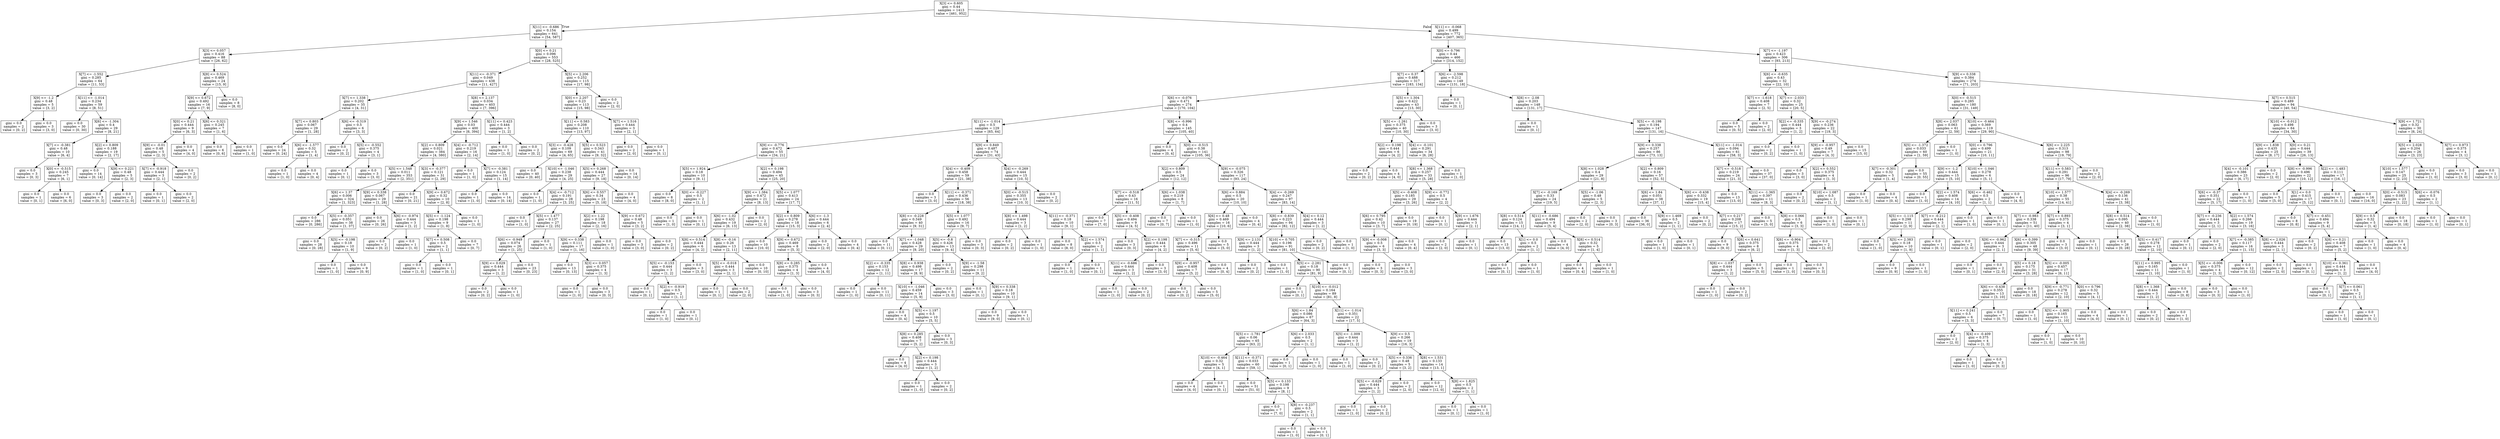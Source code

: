 digraph Tree {
node [shape=box] ;
0 [label="X[3] <= 0.605\ngini = 0.44\nsamples = 1413\nvalue = [461, 952]"] ;
1 [label="X[11] <= -0.686\ngini = 0.154\nsamples = 641\nvalue = [54, 587]"] ;
0 -> 1 [labeldistance=2.5, labelangle=45, headlabel="True"] ;
2 [label="X[3] <= 0.057\ngini = 0.416\nsamples = 88\nvalue = [26, 62]"] ;
1 -> 2 ;
3 [label="X[7] <= -1.552\ngini = 0.285\nsamples = 64\nvalue = [11, 53]"] ;
2 -> 3 ;
4 [label="X[9] <= -1.2\ngini = 0.48\nsamples = 5\nvalue = [3, 2]"] ;
3 -> 4 ;
5 [label="gini = 0.0\nsamples = 2\nvalue = [0, 2]"] ;
4 -> 5 ;
6 [label="gini = 0.0\nsamples = 3\nvalue = [3, 0]"] ;
4 -> 6 ;
7 [label="X[11] <= -1.014\ngini = 0.234\nsamples = 59\nvalue = [8, 51]"] ;
3 -> 7 ;
8 [label="gini = 0.0\nsamples = 30\nvalue = [0, 30]"] ;
7 -> 8 ;
9 [label="X[6] <= -1.304\ngini = 0.4\nsamples = 29\nvalue = [8, 21]"] ;
7 -> 9 ;
10 [label="X[7] <= -0.381\ngini = 0.48\nsamples = 10\nvalue = [6, 4]"] ;
9 -> 10 ;
11 [label="gini = 0.0\nsamples = 3\nvalue = [0, 3]"] ;
10 -> 11 ;
12 [label="X[0] <= -0.515\ngini = 0.245\nsamples = 7\nvalue = [6, 1]"] ;
10 -> 12 ;
13 [label="gini = 0.0\nsamples = 1\nvalue = [0, 1]"] ;
12 -> 13 ;
14 [label="gini = 0.0\nsamples = 6\nvalue = [6, 0]"] ;
12 -> 14 ;
15 [label="X[2] <= 0.809\ngini = 0.188\nsamples = 19\nvalue = [2, 17]"] ;
9 -> 15 ;
16 [label="gini = 0.0\nsamples = 14\nvalue = [0, 14]"] ;
15 -> 16 ;
17 [label="X[9] <= 0.221\ngini = 0.48\nsamples = 5\nvalue = [2, 3]"] ;
15 -> 17 ;
18 [label="gini = 0.0\nsamples = 3\nvalue = [0, 3]"] ;
17 -> 18 ;
19 [label="gini = 0.0\nsamples = 2\nvalue = [2, 0]"] ;
17 -> 19 ;
20 [label="X[8] <= 0.524\ngini = 0.469\nsamples = 24\nvalue = [15, 9]"] ;
2 -> 20 ;
21 [label="X[9] <= 0.672\ngini = 0.492\nsamples = 16\nvalue = [7, 9]"] ;
20 -> 21 ;
22 [label="X[0] <= 0.21\ngini = 0.444\nsamples = 9\nvalue = [6, 3]"] ;
21 -> 22 ;
23 [label="X[9] <= -0.01\ngini = 0.48\nsamples = 5\nvalue = [2, 3]"] ;
22 -> 23 ;
24 [label="X[7] <= -0.918\ngini = 0.444\nsamples = 3\nvalue = [2, 1]"] ;
23 -> 24 ;
25 [label="gini = 0.0\nsamples = 1\nvalue = [0, 1]"] ;
24 -> 25 ;
26 [label="gini = 0.0\nsamples = 2\nvalue = [2, 0]"] ;
24 -> 26 ;
27 [label="gini = 0.0\nsamples = 2\nvalue = [0, 2]"] ;
23 -> 27 ;
28 [label="gini = 0.0\nsamples = 4\nvalue = [4, 0]"] ;
22 -> 28 ;
29 [label="X[6] <= 0.321\ngini = 0.245\nsamples = 7\nvalue = [1, 6]"] ;
21 -> 29 ;
30 [label="gini = 0.0\nsamples = 6\nvalue = [0, 6]"] ;
29 -> 30 ;
31 [label="gini = 0.0\nsamples = 1\nvalue = [1, 0]"] ;
29 -> 31 ;
32 [label="gini = 0.0\nsamples = 8\nvalue = [8, 0]"] ;
20 -> 32 ;
33 [label="X[0] <= 0.21\ngini = 0.096\nsamples = 553\nvalue = [28, 525]"] ;
1 -> 33 ;
34 [label="X[11] <= -0.371\ngini = 0.049\nsamples = 438\nvalue = [11, 427]"] ;
33 -> 34 ;
35 [label="X[7] <= 1.338\ngini = 0.202\nsamples = 35\nvalue = [4, 31]"] ;
34 -> 35 ;
36 [label="X[7] <= 0.803\ngini = 0.067\nsamples = 29\nvalue = [1, 28]"] ;
35 -> 36 ;
37 [label="gini = 0.0\nsamples = 24\nvalue = [0, 24]"] ;
36 -> 37 ;
38 [label="X[6] <= -1.577\ngini = 0.32\nsamples = 5\nvalue = [1, 4]"] ;
36 -> 38 ;
39 [label="gini = 0.0\nsamples = 1\nvalue = [1, 0]"] ;
38 -> 39 ;
40 [label="gini = 0.0\nsamples = 4\nvalue = [0, 4]"] ;
38 -> 40 ;
41 [label="X[6] <= -0.319\ngini = 0.5\nsamples = 6\nvalue = [3, 3]"] ;
35 -> 41 ;
42 [label="gini = 0.0\nsamples = 2\nvalue = [0, 2]"] ;
41 -> 42 ;
43 [label="X[5] <= -0.552\ngini = 0.375\nsamples = 4\nvalue = [3, 1]"] ;
41 -> 43 ;
44 [label="gini = 0.0\nsamples = 1\nvalue = [0, 1]"] ;
43 -> 44 ;
45 [label="gini = 0.0\nsamples = 3\nvalue = [3, 0]"] ;
43 -> 45 ;
46 [label="X[8] <= 2.137\ngini = 0.034\nsamples = 403\nvalue = [7, 396]"] ;
34 -> 46 ;
47 [label="X[9] <= 1.546\ngini = 0.03\nsamples = 400\nvalue = [6, 394]"] ;
46 -> 47 ;
48 [label="X[2] <= 0.809\ngini = 0.021\nsamples = 384\nvalue = [4, 380]"] ;
47 -> 48 ;
49 [label="X[5] <= 1.548\ngini = 0.011\nsamples = 353\nvalue = [2, 351]"] ;
48 -> 49 ;
50 [label="X[6] <= 1.37\ngini = 0.006\nsamples = 324\nvalue = [1, 323]"] ;
49 -> 50 ;
51 [label="gini = 0.0\nsamples = 286\nvalue = [0, 286]"] ;
50 -> 51 ;
52 [label="X[5] <= -0.357\ngini = 0.051\nsamples = 38\nvalue = [1, 37]"] ;
50 -> 52 ;
53 [label="gini = 0.0\nsamples = 28\nvalue = [0, 28]"] ;
52 -> 53 ;
54 [label="X[5] <= -0.198\ngini = 0.18\nsamples = 10\nvalue = [1, 9]"] ;
52 -> 54 ;
55 [label="gini = 0.0\nsamples = 1\nvalue = [1, 0]"] ;
54 -> 55 ;
56 [label="gini = 0.0\nsamples = 9\nvalue = [0, 9]"] ;
54 -> 56 ;
57 [label="X[9] <= 0.338\ngini = 0.067\nsamples = 29\nvalue = [1, 28]"] ;
49 -> 57 ;
58 [label="gini = 0.0\nsamples = 26\nvalue = [0, 26]"] ;
57 -> 58 ;
59 [label="X[6] <= -0.974\ngini = 0.444\nsamples = 3\nvalue = [1, 2]"] ;
57 -> 59 ;
60 [label="gini = 0.0\nsamples = 2\nvalue = [0, 2]"] ;
59 -> 60 ;
61 [label="gini = 0.0\nsamples = 1\nvalue = [1, 0]"] ;
59 -> 61 ;
62 [label="X[3] <= -0.377\ngini = 0.121\nsamples = 31\nvalue = [2, 29]"] ;
48 -> 62 ;
63 [label="gini = 0.0\nsamples = 21\nvalue = [0, 21]"] ;
62 -> 63 ;
64 [label="X[9] <= 0.672\ngini = 0.32\nsamples = 10\nvalue = [2, 8]"] ;
62 -> 64 ;
65 [label="X[5] <= -1.124\ngini = 0.198\nsamples = 9\nvalue = [1, 8]"] ;
64 -> 65 ;
66 [label="X[7] <= 0.508\ngini = 0.5\nsamples = 2\nvalue = [1, 1]"] ;
65 -> 66 ;
67 [label="gini = 0.0\nsamples = 1\nvalue = [1, 0]"] ;
66 -> 67 ;
68 [label="gini = 0.0\nsamples = 1\nvalue = [0, 1]"] ;
66 -> 68 ;
69 [label="gini = 0.0\nsamples = 7\nvalue = [0, 7]"] ;
65 -> 69 ;
70 [label="gini = 0.0\nsamples = 1\nvalue = [1, 0]"] ;
64 -> 70 ;
71 [label="X[4] <= -0.712\ngini = 0.219\nsamples = 16\nvalue = [2, 14]"] ;
47 -> 71 ;
72 [label="gini = 0.0\nsamples = 1\nvalue = [1, 0]"] ;
71 -> 72 ;
73 [label="X[7] <= -0.381\ngini = 0.124\nsamples = 15\nvalue = [1, 14]"] ;
71 -> 73 ;
74 [label="gini = 0.0\nsamples = 1\nvalue = [1, 0]"] ;
73 -> 74 ;
75 [label="gini = 0.0\nsamples = 14\nvalue = [0, 14]"] ;
73 -> 75 ;
76 [label="X[11] <= 0.423\ngini = 0.444\nsamples = 3\nvalue = [1, 2]"] ;
46 -> 76 ;
77 [label="gini = 0.0\nsamples = 1\nvalue = [1, 0]"] ;
76 -> 77 ;
78 [label="gini = 0.0\nsamples = 2\nvalue = [0, 2]"] ;
76 -> 78 ;
79 [label="X[5] <= 2.206\ngini = 0.252\nsamples = 115\nvalue = [17, 98]"] ;
33 -> 79 ;
80 [label="X[0] <= 2.207\ngini = 0.23\nsamples = 113\nvalue = [15, 98]"] ;
79 -> 80 ;
81 [label="X[11] <= 0.583\ngini = 0.208\nsamples = 110\nvalue = [13, 97]"] ;
80 -> 81 ;
82 [label="X[3] <= -0.428\ngini = 0.109\nsamples = 69\nvalue = [4, 65]"] ;
81 -> 82 ;
83 [label="gini = 0.0\nsamples = 40\nvalue = [0, 40]"] ;
82 -> 83 ;
84 [label="X[10] <= -1.046\ngini = 0.238\nsamples = 29\nvalue = [4, 25]"] ;
82 -> 84 ;
85 [label="gini = 0.0\nsamples = 1\nvalue = [1, 0]"] ;
84 -> 85 ;
86 [label="X[4] <= -0.712\ngini = 0.191\nsamples = 28\nvalue = [3, 25]"] ;
84 -> 86 ;
87 [label="gini = 0.0\nsamples = 1\nvalue = [1, 0]"] ;
86 -> 87 ;
88 [label="X[5] <= 1.477\ngini = 0.137\nsamples = 27\nvalue = [2, 25]"] ;
86 -> 88 ;
89 [label="X[6] <= -0.949\ngini = 0.074\nsamples = 26\nvalue = [1, 25]"] ;
88 -> 89 ;
90 [label="X[9] <= 0.029\ngini = 0.444\nsamples = 3\nvalue = [1, 2]"] ;
89 -> 90 ;
91 [label="gini = 0.0\nsamples = 2\nvalue = [0, 2]"] ;
90 -> 91 ;
92 [label="gini = 0.0\nsamples = 1\nvalue = [1, 0]"] ;
90 -> 92 ;
93 [label="gini = 0.0\nsamples = 23\nvalue = [0, 23]"] ;
89 -> 93 ;
94 [label="gini = 0.0\nsamples = 1\nvalue = [1, 0]"] ;
88 -> 94 ;
95 [label="X[5] <= 0.523\ngini = 0.343\nsamples = 41\nvalue = [9, 32]"] ;
81 -> 95 ;
96 [label="X[5] <= 0.268\ngini = 0.444\nsamples = 27\nvalue = [9, 18]"] ;
95 -> 96 ;
97 [label="X[6] <= 0.557\ngini = 0.34\nsamples = 23\nvalue = [5, 18]"] ;
96 -> 97 ;
98 [label="X[2] <= 1.22\ngini = 0.198\nsamples = 18\nvalue = [2, 16]"] ;
97 -> 98 ;
99 [label="X[9] <= 0.338\ngini = 0.111\nsamples = 17\nvalue = [1, 16]"] ;
98 -> 99 ;
100 [label="gini = 0.0\nsamples = 13\nvalue = [0, 13]"] ;
99 -> 100 ;
101 [label="X[3] <= 0.057\ngini = 0.375\nsamples = 4\nvalue = [1, 3]"] ;
99 -> 101 ;
102 [label="gini = 0.0\nsamples = 1\nvalue = [1, 0]"] ;
101 -> 102 ;
103 [label="gini = 0.0\nsamples = 3\nvalue = [0, 3]"] ;
101 -> 103 ;
104 [label="gini = 0.0\nsamples = 1\nvalue = [1, 0]"] ;
98 -> 104 ;
105 [label="X[9] <= 0.672\ngini = 0.48\nsamples = 5\nvalue = [3, 2]"] ;
97 -> 105 ;
106 [label="gini = 0.0\nsamples = 3\nvalue = [3, 0]"] ;
105 -> 106 ;
107 [label="gini = 0.0\nsamples = 2\nvalue = [0, 2]"] ;
105 -> 107 ;
108 [label="gini = 0.0\nsamples = 4\nvalue = [4, 0]"] ;
96 -> 108 ;
109 [label="gini = 0.0\nsamples = 14\nvalue = [0, 14]"] ;
95 -> 109 ;
110 [label="X[7] <= 1.516\ngini = 0.444\nsamples = 3\nvalue = [2, 1]"] ;
80 -> 110 ;
111 [label="gini = 0.0\nsamples = 2\nvalue = [2, 0]"] ;
110 -> 111 ;
112 [label="gini = 0.0\nsamples = 1\nvalue = [0, 1]"] ;
110 -> 112 ;
113 [label="gini = 0.0\nsamples = 2\nvalue = [2, 0]"] ;
79 -> 113 ;
114 [label="X[11] <= -0.068\ngini = 0.499\nsamples = 772\nvalue = [407, 365]"] ;
0 -> 114 [labeldistance=2.5, labelangle=-45, headlabel="False"] ;
115 [label="X[0] <= 0.796\ngini = 0.44\nsamples = 466\nvalue = [314, 152]"] ;
114 -> 115 ;
116 [label="X[7] <= 0.37\ngini = 0.488\nsamples = 317\nvalue = [183, 134]"] ;
115 -> 116 ;
117 [label="X[6] <= -0.076\ngini = 0.471\nsamples = 274\nvalue = [170, 104]"] ;
116 -> 117 ;
118 [label="X[11] <= -1.014\ngini = 0.5\nsamples = 129\nvalue = [65, 64]"] ;
117 -> 118 ;
119 [label="X[9] <= -0.776\ngini = 0.472\nsamples = 55\nvalue = [34, 21]"] ;
118 -> 119 ;
120 [label="X[5] <= 1.924\ngini = 0.18\nsamples = 10\nvalue = [9, 1]"] ;
119 -> 120 ;
121 [label="gini = 0.0\nsamples = 8\nvalue = [8, 0]"] ;
120 -> 121 ;
122 [label="X[0] <= -0.227\ngini = 0.5\nsamples = 2\nvalue = [1, 1]"] ;
120 -> 122 ;
123 [label="gini = 0.0\nsamples = 1\nvalue = [1, 0]"] ;
122 -> 123 ;
124 [label="gini = 0.0\nsamples = 1\nvalue = [0, 1]"] ;
122 -> 124 ;
125 [label="X[2] <= 0.198\ngini = 0.494\nsamples = 45\nvalue = [25, 20]"] ;
119 -> 125 ;
126 [label="X[9] <= 1.384\ngini = 0.472\nsamples = 21\nvalue = [8, 13]"] ;
125 -> 126 ;
127 [label="X[6] <= -1.02\ngini = 0.432\nsamples = 19\nvalue = [6, 13]"] ;
126 -> 127 ;
128 [label="X[8] <= 0.514\ngini = 0.444\nsamples = 6\nvalue = [4, 2]"] ;
127 -> 128 ;
129 [label="X[5] <= -0.153\ngini = 0.444\nsamples = 3\nvalue = [1, 2]"] ;
128 -> 129 ;
130 [label="gini = 0.0\nsamples = 1\nvalue = [0, 1]"] ;
129 -> 130 ;
131 [label="X[2] <= -0.919\ngini = 0.5\nsamples = 2\nvalue = [1, 1]"] ;
129 -> 131 ;
132 [label="gini = 0.0\nsamples = 1\nvalue = [1, 0]"] ;
131 -> 132 ;
133 [label="gini = 0.0\nsamples = 1\nvalue = [0, 1]"] ;
131 -> 133 ;
134 [label="gini = 0.0\nsamples = 3\nvalue = [3, 0]"] ;
128 -> 134 ;
135 [label="X[8] <= -0.16\ngini = 0.26\nsamples = 13\nvalue = [2, 11]"] ;
127 -> 135 ;
136 [label="X[5] <= -0.018\ngini = 0.444\nsamples = 3\nvalue = [2, 1]"] ;
135 -> 136 ;
137 [label="gini = 0.0\nsamples = 1\nvalue = [0, 1]"] ;
136 -> 137 ;
138 [label="gini = 0.0\nsamples = 2\nvalue = [2, 0]"] ;
136 -> 138 ;
139 [label="gini = 0.0\nsamples = 10\nvalue = [0, 10]"] ;
135 -> 139 ;
140 [label="gini = 0.0\nsamples = 2\nvalue = [2, 0]"] ;
126 -> 140 ;
141 [label="X[5] <= 1.077\ngini = 0.413\nsamples = 24\nvalue = [17, 7]"] ;
125 -> 141 ;
142 [label="X[2] <= 0.809\ngini = 0.278\nsamples = 18\nvalue = [15, 3]"] ;
141 -> 142 ;
143 [label="gini = 0.0\nsamples = 10\nvalue = [10, 0]"] ;
142 -> 143 ;
144 [label="X[9] <= 0.672\ngini = 0.469\nsamples = 8\nvalue = [5, 3]"] ;
142 -> 144 ;
145 [label="X[8] <= 0.285\ngini = 0.375\nsamples = 4\nvalue = [1, 3]"] ;
144 -> 145 ;
146 [label="gini = 0.0\nsamples = 1\nvalue = [1, 0]"] ;
145 -> 146 ;
147 [label="gini = 0.0\nsamples = 3\nvalue = [0, 3]"] ;
145 -> 147 ;
148 [label="gini = 0.0\nsamples = 4\nvalue = [4, 0]"] ;
144 -> 148 ;
149 [label="X[6] <= -1.3\ngini = 0.444\nsamples = 6\nvalue = [2, 4]"] ;
141 -> 149 ;
150 [label="gini = 0.0\nsamples = 2\nvalue = [2, 0]"] ;
149 -> 150 ;
151 [label="gini = 0.0\nsamples = 4\nvalue = [0, 4]"] ;
149 -> 151 ;
152 [label="X[9] <= 0.849\ngini = 0.487\nsamples = 74\nvalue = [31, 43]"] ;
118 -> 152 ;
153 [label="X[4] <= -0.409\ngini = 0.458\nsamples = 59\nvalue = [21, 38]"] ;
152 -> 153 ;
154 [label="gini = 0.0\nsamples = 3\nvalue = [3, 0]"] ;
153 -> 154 ;
155 [label="X[11] <= -0.371\ngini = 0.436\nsamples = 56\nvalue = [18, 38]"] ;
153 -> 155 ;
156 [label="X[8] <= -0.228\ngini = 0.349\nsamples = 40\nvalue = [9, 31]"] ;
155 -> 156 ;
157 [label="gini = 0.0\nsamples = 11\nvalue = [0, 11]"] ;
156 -> 157 ;
158 [label="X[7] <= -1.048\ngini = 0.428\nsamples = 29\nvalue = [9, 20]"] ;
156 -> 158 ;
159 [label="X[2] <= -0.335\ngini = 0.153\nsamples = 12\nvalue = [1, 11]"] ;
158 -> 159 ;
160 [label="gini = 0.0\nsamples = 1\nvalue = [1, 0]"] ;
159 -> 160 ;
161 [label="gini = 0.0\nsamples = 11\nvalue = [0, 11]"] ;
159 -> 161 ;
162 [label="X[8] <= 0.938\ngini = 0.498\nsamples = 17\nvalue = [8, 9]"] ;
158 -> 162 ;
163 [label="X[10] <= -1.046\ngini = 0.459\nsamples = 14\nvalue = [5, 9]"] ;
162 -> 163 ;
164 [label="gini = 0.0\nsamples = 4\nvalue = [0, 4]"] ;
163 -> 164 ;
165 [label="X[5] <= 1.197\ngini = 0.5\nsamples = 10\nvalue = [5, 5]"] ;
163 -> 165 ;
166 [label="X[8] <= 0.285\ngini = 0.408\nsamples = 7\nvalue = [5, 2]"] ;
165 -> 166 ;
167 [label="gini = 0.0\nsamples = 4\nvalue = [4, 0]"] ;
166 -> 167 ;
168 [label="X[2] <= 0.198\ngini = 0.444\nsamples = 3\nvalue = [1, 2]"] ;
166 -> 168 ;
169 [label="gini = 0.0\nsamples = 1\nvalue = [1, 0]"] ;
168 -> 169 ;
170 [label="gini = 0.0\nsamples = 2\nvalue = [0, 2]"] ;
168 -> 170 ;
171 [label="gini = 0.0\nsamples = 3\nvalue = [0, 3]"] ;
165 -> 171 ;
172 [label="gini = 0.0\nsamples = 3\nvalue = [3, 0]"] ;
162 -> 172 ;
173 [label="X[5] <= 1.077\ngini = 0.492\nsamples = 16\nvalue = [9, 7]"] ;
155 -> 173 ;
174 [label="X[5] <= -0.8\ngini = 0.426\nsamples = 13\nvalue = [9, 4]"] ;
173 -> 174 ;
175 [label="gini = 0.0\nsamples = 2\nvalue = [0, 2]"] ;
174 -> 175 ;
176 [label="X[9] <= -1.58\ngini = 0.298\nsamples = 11\nvalue = [9, 2]"] ;
174 -> 176 ;
177 [label="gini = 0.0\nsamples = 1\nvalue = [0, 1]"] ;
176 -> 177 ;
178 [label="X[9] <= 0.338\ngini = 0.18\nsamples = 10\nvalue = [9, 1]"] ;
176 -> 178 ;
179 [label="gini = 0.0\nsamples = 9\nvalue = [9, 0]"] ;
178 -> 179 ;
180 [label="gini = 0.0\nsamples = 1\nvalue = [0, 1]"] ;
178 -> 180 ;
181 [label="gini = 0.0\nsamples = 3\nvalue = [0, 3]"] ;
173 -> 181 ;
182 [label="X[4] <= -0.269\ngini = 0.444\nsamples = 15\nvalue = [10, 5]"] ;
152 -> 182 ;
183 [label="X[0] <= -0.515\ngini = 0.355\nsamples = 13\nvalue = [10, 3]"] ;
182 -> 183 ;
184 [label="X[8] <= 1.498\ngini = 0.444\nsamples = 3\nvalue = [1, 2]"] ;
183 -> 184 ;
185 [label="gini = 0.0\nsamples = 2\nvalue = [0, 2]"] ;
184 -> 185 ;
186 [label="gini = 0.0\nsamples = 1\nvalue = [1, 0]"] ;
184 -> 186 ;
187 [label="X[11] <= -0.371\ngini = 0.18\nsamples = 10\nvalue = [9, 1]"] ;
183 -> 187 ;
188 [label="gini = 0.0\nsamples = 8\nvalue = [8, 0]"] ;
187 -> 188 ;
189 [label="X[2] <= 1.574\ngini = 0.5\nsamples = 2\nvalue = [1, 1]"] ;
187 -> 189 ;
190 [label="gini = 0.0\nsamples = 1\nvalue = [1, 0]"] ;
189 -> 190 ;
191 [label="gini = 0.0\nsamples = 1\nvalue = [0, 1]"] ;
189 -> 191 ;
192 [label="gini = 0.0\nsamples = 2\nvalue = [0, 2]"] ;
182 -> 192 ;
193 [label="X[8] <= -0.996\ngini = 0.4\nsamples = 145\nvalue = [105, 40]"] ;
117 -> 193 ;
194 [label="gini = 0.0\nsamples = 4\nvalue = [0, 4]"] ;
193 -> 194 ;
195 [label="X[0] <= -0.515\ngini = 0.38\nsamples = 141\nvalue = [105, 36]"] ;
193 -> 195 ;
196 [label="X[2] <= 0.809\ngini = 0.5\nsamples = 24\nvalue = [12, 12]"] ;
195 -> 196 ;
197 [label="X[7] <= -0.518\ngini = 0.43\nsamples = 16\nvalue = [11, 5]"] ;
196 -> 197 ;
198 [label="gini = 0.0\nsamples = 7\nvalue = [7, 0]"] ;
197 -> 198 ;
199 [label="X[5] <= -0.408\ngini = 0.494\nsamples = 9\nvalue = [4, 5]"] ;
197 -> 199 ;
200 [label="gini = 0.0\nsamples = 3\nvalue = [0, 3]"] ;
199 -> 200 ;
201 [label="X[2] <= 0.198\ngini = 0.444\nsamples = 6\nvalue = [4, 2]"] ;
199 -> 201 ;
202 [label="X[11] <= -0.686\ngini = 0.444\nsamples = 3\nvalue = [1, 2]"] ;
201 -> 202 ;
203 [label="gini = 0.0\nsamples = 1\nvalue = [1, 0]"] ;
202 -> 203 ;
204 [label="gini = 0.0\nsamples = 2\nvalue = [0, 2]"] ;
202 -> 204 ;
205 [label="gini = 0.0\nsamples = 3\nvalue = [3, 0]"] ;
201 -> 205 ;
206 [label="X[6] <= 1.038\ngini = 0.219\nsamples = 8\nvalue = [1, 7]"] ;
196 -> 206 ;
207 [label="gini = 0.0\nsamples = 7\nvalue = [0, 7]"] ;
206 -> 207 ;
208 [label="gini = 0.0\nsamples = 1\nvalue = [1, 0]"] ;
206 -> 208 ;
209 [label="X[9] <= -0.075\ngini = 0.326\nsamples = 117\nvalue = [93, 24]"] ;
195 -> 209 ;
210 [label="X[6] <= 0.884\ngini = 0.5\nsamples = 20\nvalue = [10, 10]"] ;
209 -> 210 ;
211 [label="X[6] <= 0.48\ngini = 0.469\nsamples = 16\nvalue = [10, 6]"] ;
210 -> 211 ;
212 [label="X[7] <= -0.315\ngini = 0.496\nsamples = 11\nvalue = [5, 6]"] ;
211 -> 212 ;
213 [label="X[9] <= -0.957\ngini = 0.408\nsamples = 7\nvalue = [5, 2]"] ;
212 -> 213 ;
214 [label="gini = 0.0\nsamples = 2\nvalue = [0, 2]"] ;
213 -> 214 ;
215 [label="gini = 0.0\nsamples = 5\nvalue = [5, 0]"] ;
213 -> 215 ;
216 [label="gini = 0.0\nsamples = 4\nvalue = [0, 4]"] ;
212 -> 216 ;
217 [label="gini = 0.0\nsamples = 5\nvalue = [5, 0]"] ;
211 -> 217 ;
218 [label="gini = 0.0\nsamples = 4\nvalue = [0, 4]"] ;
210 -> 218 ;
219 [label="X[4] <= -0.269\ngini = 0.247\nsamples = 97\nvalue = [83, 14]"] ;
209 -> 219 ;
220 [label="X[8] <= -0.839\ngini = 0.223\nsamples = 94\nvalue = [82, 12]"] ;
219 -> 220 ;
221 [label="X[9] <= 2.131\ngini = 0.444\nsamples = 3\nvalue = [1, 2]"] ;
220 -> 221 ;
222 [label="gini = 0.0\nsamples = 2\nvalue = [0, 2]"] ;
221 -> 222 ;
223 [label="gini = 0.0\nsamples = 1\nvalue = [1, 0]"] ;
221 -> 223 ;
224 [label="X[10] <= 0.705\ngini = 0.196\nsamples = 91\nvalue = [81, 10]"] ;
220 -> 224 ;
225 [label="X[5] <= -2.281\ngini = 0.18\nsamples = 90\nvalue = [81, 9]"] ;
224 -> 225 ;
226 [label="gini = 0.0\nsamples = 1\nvalue = [0, 1]"] ;
225 -> 226 ;
227 [label="X[10] <= -0.012\ngini = 0.164\nsamples = 89\nvalue = [81, 8]"] ;
225 -> 227 ;
228 [label="X[6] <= 1.84\ngini = 0.086\nsamples = 67\nvalue = [64, 3]"] ;
227 -> 228 ;
229 [label="X[5] <= -1.781\ngini = 0.06\nsamples = 65\nvalue = [63, 2]"] ;
228 -> 229 ;
230 [label="X[10] <= -0.464\ngini = 0.32\nsamples = 5\nvalue = [4, 1]"] ;
229 -> 230 ;
231 [label="gini = 0.0\nsamples = 4\nvalue = [4, 0]"] ;
230 -> 231 ;
232 [label="gini = 0.0\nsamples = 1\nvalue = [0, 1]"] ;
230 -> 232 ;
233 [label="X[11] <= -0.371\ngini = 0.033\nsamples = 60\nvalue = [59, 1]"] ;
229 -> 233 ;
234 [label="gini = 0.0\nsamples = 51\nvalue = [51, 0]"] ;
233 -> 234 ;
235 [label="X[5] <= 0.133\ngini = 0.198\nsamples = 9\nvalue = [8, 1]"] ;
233 -> 235 ;
236 [label="gini = 0.0\nsamples = 7\nvalue = [7, 0]"] ;
235 -> 236 ;
237 [label="X[8] <= -0.237\ngini = 0.5\nsamples = 2\nvalue = [1, 1]"] ;
235 -> 237 ;
238 [label="gini = 0.0\nsamples = 1\nvalue = [1, 0]"] ;
237 -> 238 ;
239 [label="gini = 0.0\nsamples = 1\nvalue = [0, 1]"] ;
237 -> 239 ;
240 [label="X[6] <= 2.033\ngini = 0.5\nsamples = 2\nvalue = [1, 1]"] ;
228 -> 240 ;
241 [label="gini = 0.0\nsamples = 1\nvalue = [0, 1]"] ;
240 -> 241 ;
242 [label="gini = 0.0\nsamples = 1\nvalue = [1, 0]"] ;
240 -> 242 ;
243 [label="X[11] <= -1.014\ngini = 0.351\nsamples = 22\nvalue = [17, 5]"] ;
227 -> 243 ;
244 [label="X[5] <= -1.009\ngini = 0.444\nsamples = 3\nvalue = [1, 2]"] ;
243 -> 244 ;
245 [label="gini = 0.0\nsamples = 1\nvalue = [1, 0]"] ;
244 -> 245 ;
246 [label="gini = 0.0\nsamples = 2\nvalue = [0, 2]"] ;
244 -> 246 ;
247 [label="X[9] <= 0.5\ngini = 0.266\nsamples = 19\nvalue = [16, 3]"] ;
243 -> 247 ;
248 [label="X[5] <= 0.336\ngini = 0.48\nsamples = 5\nvalue = [3, 2]"] ;
247 -> 248 ;
249 [label="X[5] <= -0.629\ngini = 0.444\nsamples = 3\nvalue = [1, 2]"] ;
248 -> 249 ;
250 [label="gini = 0.0\nsamples = 1\nvalue = [1, 0]"] ;
249 -> 250 ;
251 [label="gini = 0.0\nsamples = 2\nvalue = [0, 2]"] ;
249 -> 251 ;
252 [label="gini = 0.0\nsamples = 2\nvalue = [2, 0]"] ;
248 -> 252 ;
253 [label="X[8] <= 1.531\ngini = 0.133\nsamples = 14\nvalue = [13, 1]"] ;
247 -> 253 ;
254 [label="gini = 0.0\nsamples = 12\nvalue = [12, 0]"] ;
253 -> 254 ;
255 [label="X[8] <= 1.825\ngini = 0.5\nsamples = 2\nvalue = [1, 1]"] ;
253 -> 255 ;
256 [label="gini = 0.0\nsamples = 1\nvalue = [0, 1]"] ;
255 -> 256 ;
257 [label="gini = 0.0\nsamples = 1\nvalue = [1, 0]"] ;
255 -> 257 ;
258 [label="gini = 0.0\nsamples = 1\nvalue = [0, 1]"] ;
224 -> 258 ;
259 [label="X[4] <= 0.12\ngini = 0.444\nsamples = 3\nvalue = [1, 2]"] ;
219 -> 259 ;
260 [label="gini = 0.0\nsamples = 2\nvalue = [0, 2]"] ;
259 -> 260 ;
261 [label="gini = 0.0\nsamples = 1\nvalue = [1, 0]"] ;
259 -> 261 ;
262 [label="X[5] <= 1.304\ngini = 0.422\nsamples = 43\nvalue = [13, 30]"] ;
116 -> 262 ;
263 [label="X[5] <= -1.261\ngini = 0.375\nsamples = 40\nvalue = [10, 30]"] ;
262 -> 263 ;
264 [label="X[2] <= 0.198\ngini = 0.444\nsamples = 6\nvalue = [4, 2]"] ;
263 -> 264 ;
265 [label="gini = 0.0\nsamples = 2\nvalue = [0, 2]"] ;
264 -> 265 ;
266 [label="gini = 0.0\nsamples = 4\nvalue = [4, 0]"] ;
264 -> 266 ;
267 [label="X[4] <= -0.101\ngini = 0.291\nsamples = 34\nvalue = [6, 28]"] ;
263 -> 267 ;
268 [label="X[8] <= 1.368\ngini = 0.257\nsamples = 33\nvalue = [5, 28]"] ;
267 -> 268 ;
269 [label="X[5] <= -0.408\ngini = 0.185\nsamples = 29\nvalue = [3, 26]"] ;
268 -> 269 ;
270 [label="X[6] <= 0.795\ngini = 0.42\nsamples = 10\nvalue = [3, 7]"] ;
269 -> 270 ;
271 [label="X[9] <= -0.008\ngini = 0.5\nsamples = 6\nvalue = [3, 3]"] ;
270 -> 271 ;
272 [label="gini = 0.0\nsamples = 3\nvalue = [0, 3]"] ;
271 -> 272 ;
273 [label="gini = 0.0\nsamples = 3\nvalue = [3, 0]"] ;
271 -> 273 ;
274 [label="gini = 0.0\nsamples = 4\nvalue = [0, 4]"] ;
270 -> 274 ;
275 [label="gini = 0.0\nsamples = 19\nvalue = [0, 19]"] ;
269 -> 275 ;
276 [label="X[9] <= -0.772\ngini = 0.5\nsamples = 4\nvalue = [2, 2]"] ;
268 -> 276 ;
277 [label="gini = 0.0\nsamples = 1\nvalue = [0, 1]"] ;
276 -> 277 ;
278 [label="X[9] <= 1.676\ngini = 0.444\nsamples = 3\nvalue = [2, 1]"] ;
276 -> 278 ;
279 [label="gini = 0.0\nsamples = 2\nvalue = [2, 0]"] ;
278 -> 279 ;
280 [label="gini = 0.0\nsamples = 1\nvalue = [0, 1]"] ;
278 -> 280 ;
281 [label="gini = 0.0\nsamples = 1\nvalue = [1, 0]"] ;
267 -> 281 ;
282 [label="gini = 0.0\nsamples = 3\nvalue = [3, 0]"] ;
262 -> 282 ;
283 [label="X[6] <= -2.598\ngini = 0.212\nsamples = 149\nvalue = [131, 18]"] ;
115 -> 283 ;
284 [label="gini = 0.0\nsamples = 1\nvalue = [0, 1]"] ;
283 -> 284 ;
285 [label="X[8] <= -2.08\ngini = 0.203\nsamples = 148\nvalue = [131, 17]"] ;
283 -> 285 ;
286 [label="gini = 0.0\nsamples = 1\nvalue = [0, 1]"] ;
285 -> 286 ;
287 [label="X[5] <= -0.198\ngini = 0.194\nsamples = 147\nvalue = [131, 16]"] ;
285 -> 287 ;
288 [label="X[9] <= 0.338\ngini = 0.257\nsamples = 86\nvalue = [73, 13]"] ;
287 -> 288 ;
289 [label="X[8] <= 1.028\ngini = 0.4\nsamples = 29\nvalue = [21, 8]"] ;
288 -> 289 ;
290 [label="X[7] <= -0.169\ngini = 0.33\nsamples = 24\nvalue = [19, 5]"] ;
289 -> 290 ;
291 [label="X[8] <= 0.514\ngini = 0.124\nsamples = 15\nvalue = [14, 1]"] ;
290 -> 291 ;
292 [label="gini = 0.0\nsamples = 13\nvalue = [13, 0]"] ;
291 -> 292 ;
293 [label="X[1] <= 0.0\ngini = 0.5\nsamples = 2\nvalue = [1, 1]"] ;
291 -> 293 ;
294 [label="gini = 0.0\nsamples = 1\nvalue = [0, 1]"] ;
293 -> 294 ;
295 [label="gini = 0.0\nsamples = 1\nvalue = [1, 0]"] ;
293 -> 295 ;
296 [label="X[11] <= -0.686\ngini = 0.494\nsamples = 9\nvalue = [5, 4]"] ;
290 -> 296 ;
297 [label="gini = 0.0\nsamples = 4\nvalue = [4, 0]"] ;
296 -> 297 ;
298 [label="X[8] <= 0.514\ngini = 0.32\nsamples = 5\nvalue = [1, 4]"] ;
296 -> 298 ;
299 [label="gini = 0.0\nsamples = 4\nvalue = [0, 4]"] ;
298 -> 299 ;
300 [label="gini = 0.0\nsamples = 1\nvalue = [1, 0]"] ;
298 -> 300 ;
301 [label="X[5] <= -1.06\ngini = 0.48\nsamples = 5\nvalue = [2, 3]"] ;
289 -> 301 ;
302 [label="gini = 0.0\nsamples = 2\nvalue = [2, 0]"] ;
301 -> 302 ;
303 [label="gini = 0.0\nsamples = 3\nvalue = [0, 3]"] ;
301 -> 303 ;
304 [label="X[2] <= 0.809\ngini = 0.16\nsamples = 57\nvalue = [52, 5]"] ;
288 -> 304 ;
305 [label="X[6] <= 1.84\ngini = 0.051\nsamples = 38\nvalue = [37, 1]"] ;
304 -> 305 ;
306 [label="gini = 0.0\nsamples = 36\nvalue = [36, 0]"] ;
305 -> 306 ;
307 [label="X[9] <= 1.469\ngini = 0.5\nsamples = 2\nvalue = [1, 1]"] ;
305 -> 307 ;
308 [label="gini = 0.0\nsamples = 1\nvalue = [1, 0]"] ;
307 -> 308 ;
309 [label="gini = 0.0\nsamples = 1\nvalue = [0, 1]"] ;
307 -> 309 ;
310 [label="X[6] <= -0.438\ngini = 0.332\nsamples = 19\nvalue = [15, 4]"] ;
304 -> 310 ;
311 [label="gini = 0.0\nsamples = 2\nvalue = [0, 2]"] ;
310 -> 311 ;
312 [label="X[7] <= 0.217\ngini = 0.208\nsamples = 17\nvalue = [15, 2]"] ;
310 -> 312 ;
313 [label="gini = 0.0\nsamples = 9\nvalue = [9, 0]"] ;
312 -> 313 ;
314 [label="X[6] <= 0.641\ngini = 0.375\nsamples = 8\nvalue = [6, 2]"] ;
312 -> 314 ;
315 [label="X[8] <= -1.037\ngini = 0.444\nsamples = 3\nvalue = [1, 2]"] ;
314 -> 315 ;
316 [label="gini = 0.0\nsamples = 1\nvalue = [1, 0]"] ;
315 -> 316 ;
317 [label="gini = 0.0\nsamples = 2\nvalue = [0, 2]"] ;
315 -> 317 ;
318 [label="gini = 0.0\nsamples = 5\nvalue = [5, 0]"] ;
314 -> 318 ;
319 [label="X[11] <= -1.014\ngini = 0.094\nsamples = 61\nvalue = [58, 3]"] ;
287 -> 319 ;
320 [label="X[7] <= -0.518\ngini = 0.219\nsamples = 24\nvalue = [21, 3]"] ;
319 -> 320 ;
321 [label="gini = 0.0\nsamples = 13\nvalue = [13, 0]"] ;
320 -> 321 ;
322 [label="X[11] <= -1.365\ngini = 0.397\nsamples = 11\nvalue = [8, 3]"] ;
320 -> 322 ;
323 [label="gini = 0.0\nsamples = 5\nvalue = [5, 0]"] ;
322 -> 323 ;
324 [label="X[8] <= 0.066\ngini = 0.5\nsamples = 6\nvalue = [3, 3]"] ;
322 -> 324 ;
325 [label="X[6] <= -0.904\ngini = 0.375\nsamples = 4\nvalue = [1, 3]"] ;
324 -> 325 ;
326 [label="gini = 0.0\nsamples = 1\nvalue = [1, 0]"] ;
325 -> 326 ;
327 [label="gini = 0.0\nsamples = 3\nvalue = [0, 3]"] ;
325 -> 327 ;
328 [label="gini = 0.0\nsamples = 2\nvalue = [2, 0]"] ;
324 -> 328 ;
329 [label="gini = 0.0\nsamples = 37\nvalue = [37, 0]"] ;
319 -> 329 ;
330 [label="X[7] <= -1.197\ngini = 0.423\nsamples = 306\nvalue = [93, 213]"] ;
114 -> 330 ;
331 [label="X[6] <= -0.635\ngini = 0.43\nsamples = 32\nvalue = [22, 10]"] ;
330 -> 331 ;
332 [label="X[7] <= -1.618\ngini = 0.408\nsamples = 7\nvalue = [2, 5]"] ;
331 -> 332 ;
333 [label="gini = 0.0\nsamples = 5\nvalue = [0, 5]"] ;
332 -> 333 ;
334 [label="gini = 0.0\nsamples = 2\nvalue = [2, 0]"] ;
332 -> 334 ;
335 [label="X[7] <= -2.033\ngini = 0.32\nsamples = 25\nvalue = [20, 5]"] ;
331 -> 335 ;
336 [label="X[2] <= -0.335\ngini = 0.444\nsamples = 3\nvalue = [1, 2]"] ;
335 -> 336 ;
337 [label="gini = 0.0\nsamples = 2\nvalue = [0, 2]"] ;
336 -> 337 ;
338 [label="gini = 0.0\nsamples = 1\nvalue = [1, 0]"] ;
336 -> 338 ;
339 [label="X[9] <= -0.274\ngini = 0.236\nsamples = 22\nvalue = [19, 3]"] ;
335 -> 339 ;
340 [label="X[9] <= -0.957\ngini = 0.49\nsamples = 7\nvalue = [4, 3]"] ;
339 -> 340 ;
341 [label="gini = 0.0\nsamples = 3\nvalue = [3, 0]"] ;
340 -> 341 ;
342 [label="X[2] <= 0.552\ngini = 0.375\nsamples = 4\nvalue = [1, 3]"] ;
340 -> 342 ;
343 [label="gini = 0.0\nsamples = 2\nvalue = [0, 2]"] ;
342 -> 343 ;
344 [label="X[10] <= 1.087\ngini = 0.5\nsamples = 2\nvalue = [1, 1]"] ;
342 -> 344 ;
345 [label="gini = 0.0\nsamples = 1\nvalue = [1, 0]"] ;
344 -> 345 ;
346 [label="gini = 0.0\nsamples = 1\nvalue = [0, 1]"] ;
344 -> 346 ;
347 [label="gini = 0.0\nsamples = 15\nvalue = [15, 0]"] ;
339 -> 347 ;
348 [label="X[9] <= 0.338\ngini = 0.384\nsamples = 274\nvalue = [71, 203]"] ;
330 -> 348 ;
349 [label="X[0] <= -0.515\ngini = 0.285\nsamples = 180\nvalue = [31, 149]"] ;
348 -> 349 ;
350 [label="X[8] <= 2.037\ngini = 0.063\nsamples = 61\nvalue = [2, 59]"] ;
349 -> 350 ;
351 [label="X[5] <= -1.372\ngini = 0.033\nsamples = 60\nvalue = [1, 59]"] ;
350 -> 351 ;
352 [label="X[7] <= -0.301\ngini = 0.32\nsamples = 5\nvalue = [1, 4]"] ;
351 -> 352 ;
353 [label="gini = 0.0\nsamples = 1\nvalue = [1, 0]"] ;
352 -> 353 ;
354 [label="gini = 0.0\nsamples = 4\nvalue = [0, 4]"] ;
352 -> 354 ;
355 [label="gini = 0.0\nsamples = 55\nvalue = [0, 55]"] ;
351 -> 355 ;
356 [label="gini = 0.0\nsamples = 1\nvalue = [1, 0]"] ;
350 -> 356 ;
357 [label="X[10] <= -0.464\ngini = 0.369\nsamples = 119\nvalue = [29, 90]"] ;
349 -> 357 ;
358 [label="X[0] <= 0.796\ngini = 0.499\nsamples = 21\nvalue = [10, 11]"] ;
357 -> 358 ;
359 [label="X[9] <= -1.2\ngini = 0.444\nsamples = 15\nvalue = [5, 10]"] ;
358 -> 359 ;
360 [label="gini = 0.0\nsamples = 1\nvalue = [1, 0]"] ;
359 -> 360 ;
361 [label="X[2] <= 1.574\ngini = 0.408\nsamples = 14\nvalue = [4, 10]"] ;
359 -> 361 ;
362 [label="X[5] <= -1.115\ngini = 0.298\nsamples = 11\nvalue = [2, 9]"] ;
361 -> 362 ;
363 [label="gini = 0.0\nsamples = 1\nvalue = [1, 0]"] ;
362 -> 363 ;
364 [label="X[5] <= 2.383\ngini = 0.18\nsamples = 10\nvalue = [1, 9]"] ;
362 -> 364 ;
365 [label="gini = 0.0\nsamples = 9\nvalue = [0, 9]"] ;
364 -> 365 ;
366 [label="gini = 0.0\nsamples = 1\nvalue = [1, 0]"] ;
364 -> 366 ;
367 [label="X[7] <= -0.212\ngini = 0.444\nsamples = 3\nvalue = [2, 1]"] ;
361 -> 367 ;
368 [label="gini = 0.0\nsamples = 1\nvalue = [0, 1]"] ;
367 -> 368 ;
369 [label="gini = 0.0\nsamples = 2\nvalue = [2, 0]"] ;
367 -> 369 ;
370 [label="X[10] <= -1.046\ngini = 0.278\nsamples = 6\nvalue = [5, 1]"] ;
358 -> 370 ;
371 [label="X[6] <= -0.462\ngini = 0.5\nsamples = 2\nvalue = [1, 1]"] ;
370 -> 371 ;
372 [label="gini = 0.0\nsamples = 1\nvalue = [1, 0]"] ;
371 -> 372 ;
373 [label="gini = 0.0\nsamples = 1\nvalue = [0, 1]"] ;
371 -> 373 ;
374 [label="gini = 0.0\nsamples = 4\nvalue = [4, 0]"] ;
370 -> 374 ;
375 [label="X[6] <= 2.225\ngini = 0.313\nsamples = 98\nvalue = [19, 79]"] ;
357 -> 375 ;
376 [label="X[11] <= 0.583\ngini = 0.291\nsamples = 96\nvalue = [17, 79]"] ;
375 -> 376 ;
377 [label="X[10] <= 1.577\ngini = 0.38\nsamples = 55\nvalue = [14, 41]"] ;
376 -> 377 ;
378 [label="X[7] <= -0.983\ngini = 0.338\nsamples = 51\nvalue = [11, 40]"] ;
377 -> 378 ;
379 [label="X[9] <= -0.962\ngini = 0.444\nsamples = 3\nvalue = [2, 1]"] ;
378 -> 379 ;
380 [label="gini = 0.0\nsamples = 1\nvalue = [0, 1]"] ;
379 -> 380 ;
381 [label="gini = 0.0\nsamples = 2\nvalue = [2, 0]"] ;
379 -> 381 ;
382 [label="X[6] <= 0.399\ngini = 0.305\nsamples = 48\nvalue = [9, 39]"] ;
378 -> 382 ;
383 [label="X[5] <= 0.18\ngini = 0.175\nsamples = 31\nvalue = [3, 28]"] ;
382 -> 383 ;
384 [label="X[6] <= -0.438\ngini = 0.355\nsamples = 13\nvalue = [3, 10]"] ;
383 -> 384 ;
385 [label="X[11] <= 0.241\ngini = 0.5\nsamples = 6\nvalue = [3, 3]"] ;
384 -> 385 ;
386 [label="gini = 0.0\nsamples = 2\nvalue = [2, 0]"] ;
385 -> 386 ;
387 [label="X[4] <= -0.409\ngini = 0.375\nsamples = 4\nvalue = [1, 3]"] ;
385 -> 387 ;
388 [label="gini = 0.0\nsamples = 1\nvalue = [1, 0]"] ;
387 -> 388 ;
389 [label="gini = 0.0\nsamples = 3\nvalue = [0, 3]"] ;
387 -> 389 ;
390 [label="gini = 0.0\nsamples = 7\nvalue = [0, 7]"] ;
384 -> 390 ;
391 [label="gini = 0.0\nsamples = 18\nvalue = [0, 18]"] ;
383 -> 391 ;
392 [label="X[5] <= -0.005\ngini = 0.457\nsamples = 17\nvalue = [6, 11]"] ;
382 -> 392 ;
393 [label="X[9] <= -0.771\ngini = 0.278\nsamples = 12\nvalue = [2, 10]"] ;
392 -> 393 ;
394 [label="gini = 0.0\nsamples = 1\nvalue = [1, 0]"] ;
393 -> 394 ;
395 [label="X[5] <= -1.905\ngini = 0.165\nsamples = 11\nvalue = [1, 10]"] ;
393 -> 395 ;
396 [label="gini = 0.0\nsamples = 1\nvalue = [1, 0]"] ;
395 -> 396 ;
397 [label="gini = 0.0\nsamples = 10\nvalue = [0, 10]"] ;
395 -> 397 ;
398 [label="X[0] <= 0.796\ngini = 0.32\nsamples = 5\nvalue = [4, 1]"] ;
392 -> 398 ;
399 [label="gini = 0.0\nsamples = 4\nvalue = [4, 0]"] ;
398 -> 399 ;
400 [label="gini = 0.0\nsamples = 1\nvalue = [0, 1]"] ;
398 -> 400 ;
401 [label="X[7] <= 0.893\ngini = 0.375\nsamples = 4\nvalue = [3, 1]"] ;
377 -> 401 ;
402 [label="gini = 0.0\nsamples = 3\nvalue = [3, 0]"] ;
401 -> 402 ;
403 [label="gini = 0.0\nsamples = 1\nvalue = [0, 1]"] ;
401 -> 403 ;
404 [label="X[4] <= -0.269\ngini = 0.136\nsamples = 41\nvalue = [3, 38]"] ;
376 -> 404 ;
405 [label="X[8] <= 0.514\ngini = 0.095\nsamples = 40\nvalue = [2, 38]"] ;
404 -> 405 ;
406 [label="gini = 0.0\nsamples = 28\nvalue = [0, 28]"] ;
405 -> 406 ;
407 [label="X[5] <= 0.417\ngini = 0.278\nsamples = 12\nvalue = [2, 10]"] ;
405 -> 407 ;
408 [label="X[11] <= 0.995\ngini = 0.165\nsamples = 11\nvalue = [1, 10]"] ;
407 -> 408 ;
409 [label="X[8] <= 1.368\ngini = 0.444\nsamples = 3\nvalue = [1, 2]"] ;
408 -> 409 ;
410 [label="gini = 0.0\nsamples = 2\nvalue = [0, 2]"] ;
409 -> 410 ;
411 [label="gini = 0.0\nsamples = 1\nvalue = [1, 0]"] ;
409 -> 411 ;
412 [label="gini = 0.0\nsamples = 8\nvalue = [0, 8]"] ;
408 -> 412 ;
413 [label="gini = 0.0\nsamples = 1\nvalue = [1, 0]"] ;
407 -> 413 ;
414 [label="gini = 0.0\nsamples = 1\nvalue = [1, 0]"] ;
404 -> 414 ;
415 [label="gini = 0.0\nsamples = 2\nvalue = [2, 0]"] ;
375 -> 415 ;
416 [label="X[7] <= 0.515\ngini = 0.489\nsamples = 94\nvalue = [40, 54]"] ;
348 -> 416 ;
417 [label="X[10] <= -0.012\ngini = 0.498\nsamples = 64\nvalue = [34, 30]"] ;
416 -> 417 ;
418 [label="X[9] <= 1.838\ngini = 0.435\nsamples = 25\nvalue = [8, 17]"] ;
417 -> 418 ;
419 [label="X[4] <= -0.101\ngini = 0.386\nsamples = 23\nvalue = [6, 17]"] ;
418 -> 419 ;
420 [label="X[6] <= -0.37\ngini = 0.351\nsamples = 22\nvalue = [5, 17]"] ;
419 -> 420 ;
421 [label="X[7] <= -0.236\ngini = 0.444\nsamples = 3\nvalue = [2, 1]"] ;
420 -> 421 ;
422 [label="gini = 0.0\nsamples = 1\nvalue = [0, 1]"] ;
421 -> 422 ;
423 [label="gini = 0.0\nsamples = 2\nvalue = [2, 0]"] ;
421 -> 423 ;
424 [label="X[2] <= 1.574\ngini = 0.266\nsamples = 19\nvalue = [3, 16]"] ;
420 -> 424 ;
425 [label="X[7] <= -0.385\ngini = 0.117\nsamples = 16\nvalue = [1, 15]"] ;
424 -> 425 ;
426 [label="X[5] <= -0.006\ngini = 0.375\nsamples = 4\nvalue = [1, 3]"] ;
425 -> 426 ;
427 [label="gini = 0.0\nsamples = 3\nvalue = [0, 3]"] ;
426 -> 427 ;
428 [label="gini = 0.0\nsamples = 1\nvalue = [1, 0]"] ;
426 -> 428 ;
429 [label="gini = 0.0\nsamples = 12\nvalue = [0, 12]"] ;
425 -> 429 ;
430 [label="X[8] <= 2.026\ngini = 0.444\nsamples = 3\nvalue = [2, 1]"] ;
424 -> 430 ;
431 [label="gini = 0.0\nsamples = 2\nvalue = [2, 0]"] ;
430 -> 431 ;
432 [label="gini = 0.0\nsamples = 1\nvalue = [0, 1]"] ;
430 -> 432 ;
433 [label="gini = 0.0\nsamples = 1\nvalue = [1, 0]"] ;
419 -> 433 ;
434 [label="gini = 0.0\nsamples = 2\nvalue = [2, 0]"] ;
418 -> 434 ;
435 [label="X[0] <= 0.21\ngini = 0.444\nsamples = 39\nvalue = [26, 13]"] ;
417 -> 435 ;
436 [label="X[8] <= -0.996\ngini = 0.496\nsamples = 22\nvalue = [10, 12]"] ;
435 -> 436 ;
437 [label="gini = 0.0\nsamples = 5\nvalue = [5, 0]"] ;
436 -> 437 ;
438 [label="X[1] <= 0.0\ngini = 0.415\nsamples = 17\nvalue = [5, 12]"] ;
436 -> 438 ;
439 [label="gini = 0.0\nsamples = 8\nvalue = [0, 8]"] ;
438 -> 439 ;
440 [label="X[7] <= -0.451\ngini = 0.494\nsamples = 9\nvalue = [5, 4]"] ;
438 -> 440 ;
441 [label="gini = 0.0\nsamples = 2\nvalue = [0, 2]"] ;
440 -> 441 ;
442 [label="X[8] <= 0.21\ngini = 0.408\nsamples = 7\nvalue = [5, 2]"] ;
440 -> 442 ;
443 [label="X[10] <= 0.361\ngini = 0.444\nsamples = 3\nvalue = [1, 2]"] ;
442 -> 443 ;
444 [label="gini = 0.0\nsamples = 1\nvalue = [0, 1]"] ;
443 -> 444 ;
445 [label="X[7] <= 0.061\ngini = 0.5\nsamples = 2\nvalue = [1, 1]"] ;
443 -> 445 ;
446 [label="gini = 0.0\nsamples = 1\nvalue = [1, 0]"] ;
445 -> 446 ;
447 [label="gini = 0.0\nsamples = 1\nvalue = [0, 1]"] ;
445 -> 447 ;
448 [label="gini = 0.0\nsamples = 4\nvalue = [4, 0]"] ;
442 -> 448 ;
449 [label="X[2] <= -1.483\ngini = 0.111\nsamples = 17\nvalue = [16, 1]"] ;
435 -> 449 ;
450 [label="gini = 0.0\nsamples = 1\nvalue = [0, 1]"] ;
449 -> 450 ;
451 [label="gini = 0.0\nsamples = 16\nvalue = [16, 0]"] ;
449 -> 451 ;
452 [label="X[9] <= 1.721\ngini = 0.32\nsamples = 30\nvalue = [6, 24]"] ;
416 -> 452 ;
453 [label="X[5] <= 2.028\ngini = 0.204\nsamples = 26\nvalue = [3, 23]"] ;
452 -> 453 ;
454 [label="X[10] <= 1.577\ngini = 0.147\nsamples = 25\nvalue = [2, 23]"] ;
453 -> 454 ;
455 [label="X[0] <= -0.515\ngini = 0.083\nsamples = 23\nvalue = [1, 22]"] ;
454 -> 455 ;
456 [label="X[9] <= 0.5\ngini = 0.32\nsamples = 5\nvalue = [1, 4]"] ;
455 -> 456 ;
457 [label="gini = 0.0\nsamples = 1\nvalue = [1, 0]"] ;
456 -> 457 ;
458 [label="gini = 0.0\nsamples = 4\nvalue = [0, 4]"] ;
456 -> 458 ;
459 [label="gini = 0.0\nsamples = 18\nvalue = [0, 18]"] ;
455 -> 459 ;
460 [label="X[6] <= -0.076\ngini = 0.5\nsamples = 2\nvalue = [1, 1]"] ;
454 -> 460 ;
461 [label="gini = 0.0\nsamples = 1\nvalue = [1, 0]"] ;
460 -> 461 ;
462 [label="gini = 0.0\nsamples = 1\nvalue = [0, 1]"] ;
460 -> 462 ;
463 [label="gini = 0.0\nsamples = 1\nvalue = [1, 0]"] ;
453 -> 463 ;
464 [label="X[7] <= 0.973\ngini = 0.375\nsamples = 4\nvalue = [3, 1]"] ;
452 -> 464 ;
465 [label="gini = 0.0\nsamples = 3\nvalue = [3, 0]"] ;
464 -> 465 ;
466 [label="gini = 0.0\nsamples = 1\nvalue = [0, 1]"] ;
464 -> 466 ;
}